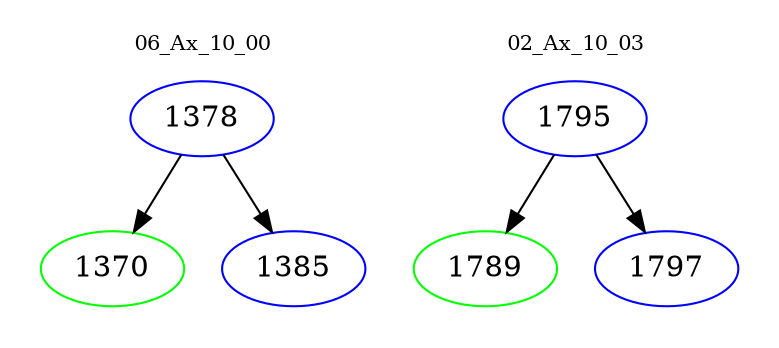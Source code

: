 digraph{
subgraph cluster_0 {
color = white
label = "06_Ax_10_00";
fontsize=10;
T0_1378 [label="1378", color="blue"]
T0_1378 -> T0_1370 [color="black"]
T0_1370 [label="1370", color="green"]
T0_1378 -> T0_1385 [color="black"]
T0_1385 [label="1385", color="blue"]
}
subgraph cluster_1 {
color = white
label = "02_Ax_10_03";
fontsize=10;
T1_1795 [label="1795", color="blue"]
T1_1795 -> T1_1789 [color="black"]
T1_1789 [label="1789", color="green"]
T1_1795 -> T1_1797 [color="black"]
T1_1797 [label="1797", color="blue"]
}
}
